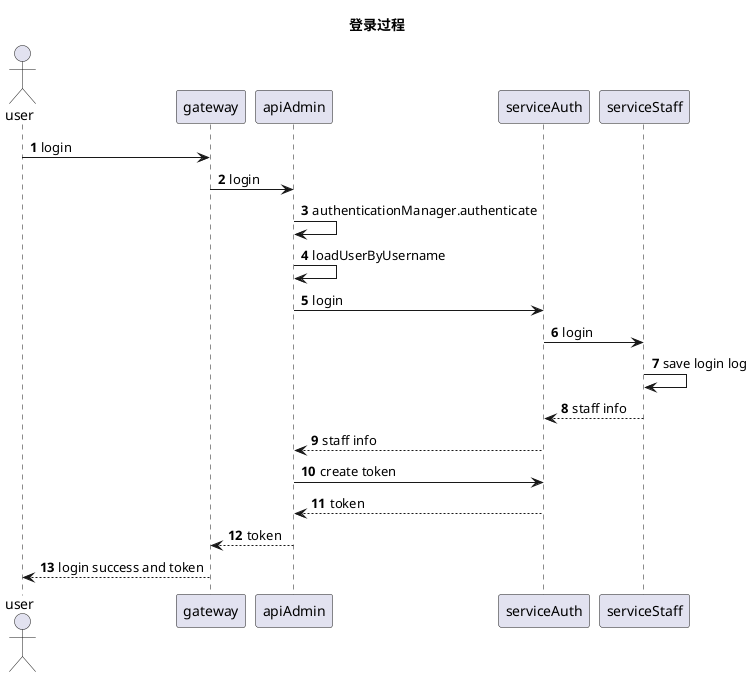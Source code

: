 @startuml

title 登录过程
autonumber
actor user
user -> gateway: login
gateway -> apiAdmin: login
apiAdmin -> apiAdmin: authenticationManager.authenticate
apiAdmin -> apiAdmin: loadUserByUsername
apiAdmin -> serviceAuth: login
serviceAuth -> serviceStaff: login
serviceStaff -> serviceStaff: save login log
serviceStaff --> serviceAuth: staff info
serviceAuth --> apiAdmin: staff info
apiAdmin -> serviceAuth: create token
serviceAuth --> apiAdmin: token
apiAdmin --> gateway: token
gateway --> user: login success and token
@enduml
